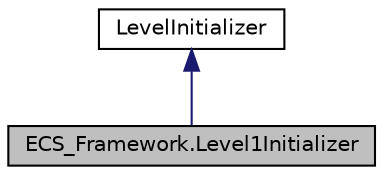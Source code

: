 digraph "ECS_Framework.Level1Initializer"
{
 // LATEX_PDF_SIZE
  edge [fontname="Helvetica",fontsize="10",labelfontname="Helvetica",labelfontsize="10"];
  node [fontname="Helvetica",fontsize="10",shape=record];
  Node1 [label="ECS_Framework.Level1Initializer",height=0.2,width=0.4,color="black", fillcolor="grey75", style="filled", fontcolor="black",tooltip="Implements the LevelInitializer interface to provide initialization logic for Level 1."];
  Node2 -> Node1 [dir="back",color="midnightblue",fontsize="10",style="solid",fontname="Helvetica"];
  Node2 [label="LevelInitializer",height=0.2,width=0.4,color="black", fillcolor="white", style="filled",URL="$interfaceECS__Framework_1_1LevelInitializer.html",tooltip="Provides an interface for level initializers, which can provide the objects for a level."];
}
